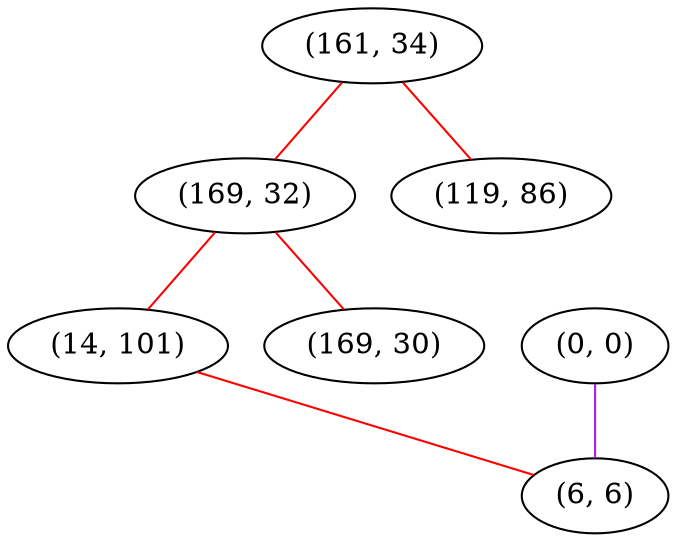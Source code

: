 graph "" {
"(161, 34)";
"(169, 32)";
"(0, 0)";
"(14, 101)";
"(6, 6)";
"(119, 86)";
"(169, 30)";
"(161, 34)" -- "(169, 32)"  [color=red, key=0, weight=1];
"(161, 34)" -- "(119, 86)"  [color=red, key=0, weight=1];
"(169, 32)" -- "(169, 30)"  [color=red, key=0, weight=1];
"(169, 32)" -- "(14, 101)"  [color=red, key=0, weight=1];
"(0, 0)" -- "(6, 6)"  [color=purple, key=0, weight=4];
"(14, 101)" -- "(6, 6)"  [color=red, key=0, weight=1];
}
